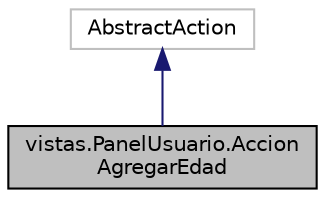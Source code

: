 digraph "vistas.PanelUsuario.AccionAgregarEdad"
{
  edge [fontname="Helvetica",fontsize="10",labelfontname="Helvetica",labelfontsize="10"];
  node [fontname="Helvetica",fontsize="10",shape=record];
  Node0 [label="vistas.PanelUsuario.Accion\lAgregarEdad",height=0.2,width=0.4,color="black", fillcolor="grey75", style="filled", fontcolor="black"];
  Node1 -> Node0 [dir="back",color="midnightblue",fontsize="10",style="solid",fontname="Helvetica"];
  Node1 [label="AbstractAction",height=0.2,width=0.4,color="grey75", fillcolor="white", style="filled"];
}
